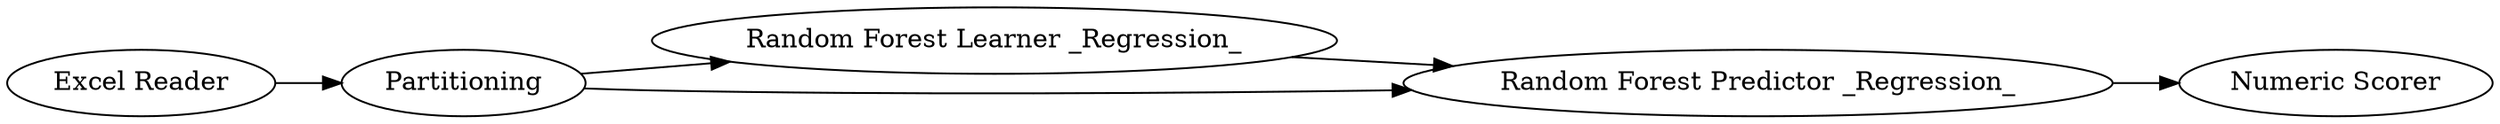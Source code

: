 digraph {
	1 [label="Excel Reader"]
	4 [label="Numeric Scorer"]
	5 [label=Partitioning]
	6 [label="Random Forest Learner _Regression_"]
	7 [label="Random Forest Predictor _Regression_"]
	1 -> 5
	5 -> 6
	5 -> 7
	6 -> 7
	7 -> 4
	rankdir=LR
}
